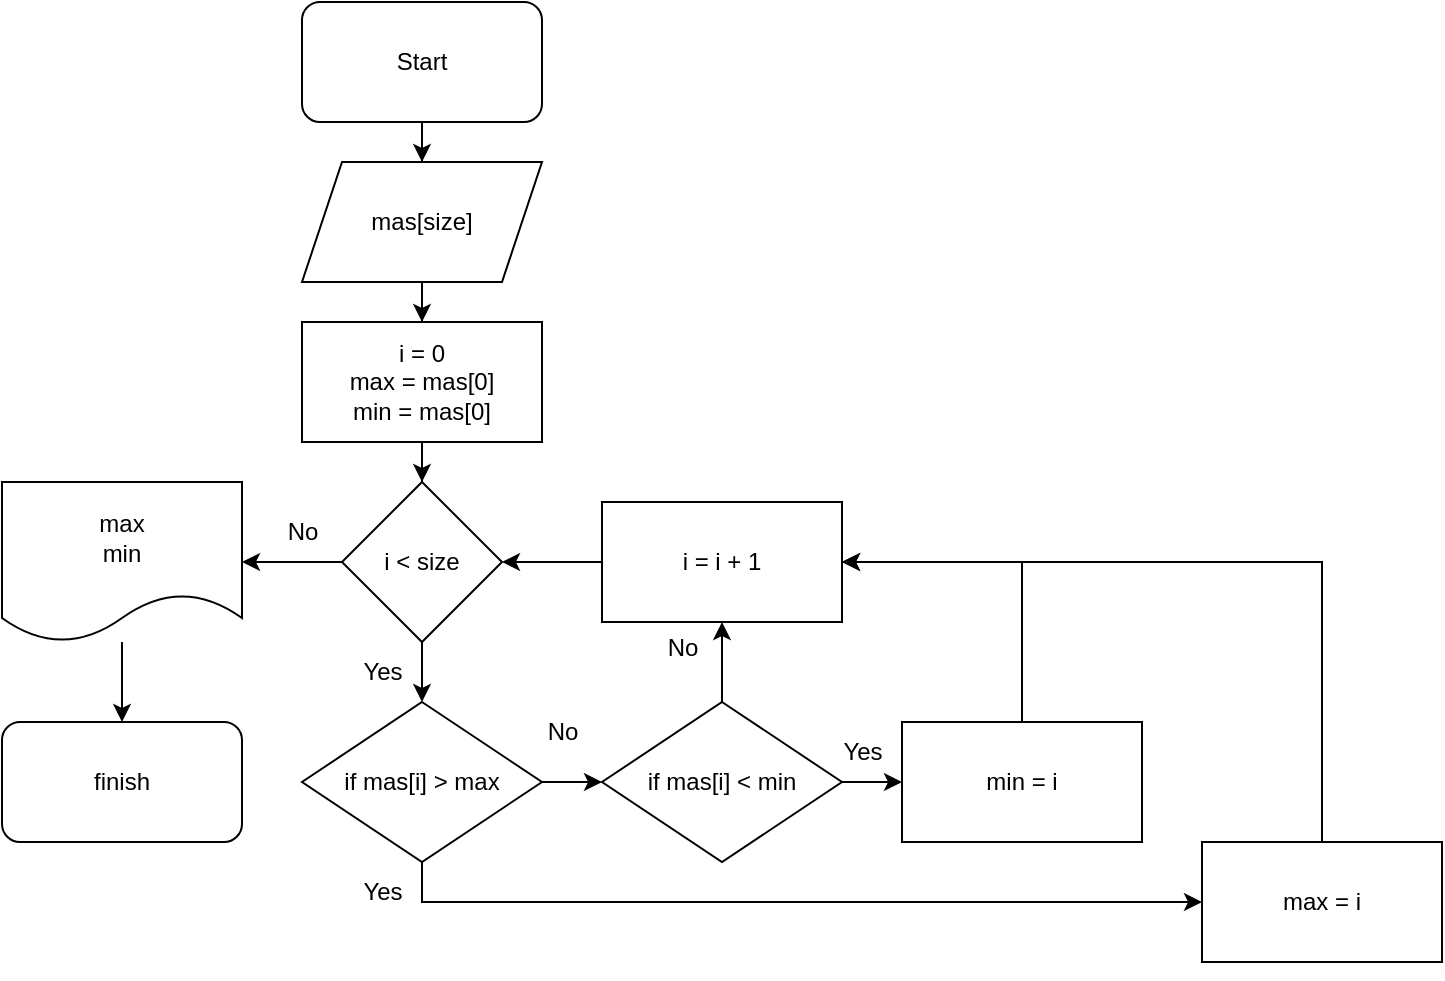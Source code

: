 <mxfile version="21.3.2" type="github">
  <diagram name="Страница 1" id="dsszgCT4D8X_oCPjsj_D">
    <mxGraphModel dx="1877" dy="549" grid="1" gridSize="10" guides="1" tooltips="1" connect="1" arrows="1" fold="1" page="1" pageScale="1" pageWidth="827" pageHeight="1169" math="0" shadow="0">
      <root>
        <mxCell id="0" />
        <mxCell id="1" parent="0" />
        <mxCell id="w890S_GkcKNvWgeEcLcq-5" value="" style="edgeStyle=orthogonalEdgeStyle;rounded=0;orthogonalLoop=1;jettySize=auto;html=1;" edge="1" parent="1" source="w890S_GkcKNvWgeEcLcq-1" target="w890S_GkcKNvWgeEcLcq-4">
          <mxGeometry relative="1" as="geometry" />
        </mxCell>
        <mxCell id="w890S_GkcKNvWgeEcLcq-1" value="Start" style="rounded=1;whiteSpace=wrap;html=1;" vertex="1" parent="1">
          <mxGeometry x="120" y="20" width="120" height="60" as="geometry" />
        </mxCell>
        <mxCell id="w890S_GkcKNvWgeEcLcq-10" value="" style="edgeStyle=orthogonalEdgeStyle;rounded=0;orthogonalLoop=1;jettySize=auto;html=1;" edge="1" parent="1" source="w890S_GkcKNvWgeEcLcq-4" target="w890S_GkcKNvWgeEcLcq-9">
          <mxGeometry relative="1" as="geometry" />
        </mxCell>
        <mxCell id="w890S_GkcKNvWgeEcLcq-4" value="mas[size]" style="shape=parallelogram;perimeter=parallelogramPerimeter;whiteSpace=wrap;html=1;fixedSize=1;" vertex="1" parent="1">
          <mxGeometry x="120" y="100" width="120" height="60" as="geometry" />
        </mxCell>
        <mxCell id="w890S_GkcKNvWgeEcLcq-18" value="" style="edgeStyle=orthogonalEdgeStyle;rounded=0;orthogonalLoop=1;jettySize=auto;html=1;" edge="1" parent="1" source="w890S_GkcKNvWgeEcLcq-7" target="w890S_GkcKNvWgeEcLcq-17">
          <mxGeometry relative="1" as="geometry" />
        </mxCell>
        <mxCell id="w890S_GkcKNvWgeEcLcq-30" style="edgeStyle=orthogonalEdgeStyle;rounded=0;orthogonalLoop=1;jettySize=auto;html=1;exitX=0.5;exitY=1;exitDx=0;exitDy=0;entryX=0;entryY=0.5;entryDx=0;entryDy=0;" edge="1" parent="1" source="w890S_GkcKNvWgeEcLcq-7" target="w890S_GkcKNvWgeEcLcq-12">
          <mxGeometry relative="1" as="geometry" />
        </mxCell>
        <mxCell id="w890S_GkcKNvWgeEcLcq-7" value="if mas[i] &amp;gt; max&lt;br&gt;" style="rhombus;whiteSpace=wrap;html=1;" vertex="1" parent="1">
          <mxGeometry x="120" y="370" width="120" height="80" as="geometry" />
        </mxCell>
        <mxCell id="w890S_GkcKNvWgeEcLcq-35" value="" style="edgeStyle=orthogonalEdgeStyle;rounded=0;orthogonalLoop=1;jettySize=auto;html=1;" edge="1" parent="1" source="w890S_GkcKNvWgeEcLcq-9" target="w890S_GkcKNvWgeEcLcq-34">
          <mxGeometry relative="1" as="geometry" />
        </mxCell>
        <mxCell id="w890S_GkcKNvWgeEcLcq-9" value="i = 0&lt;br&gt;max = mas[0]&lt;br&gt;min = mas[0]" style="rounded=0;whiteSpace=wrap;html=1;" vertex="1" parent="1">
          <mxGeometry x="120" y="180" width="120" height="60" as="geometry" />
        </mxCell>
        <mxCell id="w890S_GkcKNvWgeEcLcq-31" style="edgeStyle=orthogonalEdgeStyle;rounded=0;orthogonalLoop=1;jettySize=auto;html=1;exitX=0.5;exitY=0;exitDx=0;exitDy=0;entryX=1;entryY=0.5;entryDx=0;entryDy=0;" edge="1" parent="1" source="w890S_GkcKNvWgeEcLcq-12" target="w890S_GkcKNvWgeEcLcq-22">
          <mxGeometry relative="1" as="geometry" />
        </mxCell>
        <mxCell id="w890S_GkcKNvWgeEcLcq-44" style="edgeStyle=orthogonalEdgeStyle;rounded=0;orthogonalLoop=1;jettySize=auto;html=1;exitX=0.5;exitY=1;exitDx=0;exitDy=0;" edge="1" parent="1" source="w890S_GkcKNvWgeEcLcq-12">
          <mxGeometry relative="1" as="geometry">
            <mxPoint x="630" y="490" as="targetPoint" />
          </mxGeometry>
        </mxCell>
        <mxCell id="w890S_GkcKNvWgeEcLcq-12" value="max = i" style="whiteSpace=wrap;html=1;" vertex="1" parent="1">
          <mxGeometry x="570" y="440" width="120" height="60" as="geometry" />
        </mxCell>
        <mxCell id="w890S_GkcKNvWgeEcLcq-14" value="Yes" style="text;html=1;align=center;verticalAlign=middle;resizable=0;points=[];autosize=1;strokeColor=none;fillColor=none;" vertex="1" parent="1">
          <mxGeometry x="140" y="450" width="40" height="30" as="geometry" />
        </mxCell>
        <mxCell id="w890S_GkcKNvWgeEcLcq-20" value="" style="edgeStyle=orthogonalEdgeStyle;rounded=0;orthogonalLoop=1;jettySize=auto;html=1;" edge="1" parent="1" source="w890S_GkcKNvWgeEcLcq-17" target="w890S_GkcKNvWgeEcLcq-19">
          <mxGeometry relative="1" as="geometry" />
        </mxCell>
        <mxCell id="w890S_GkcKNvWgeEcLcq-24" value="" style="edgeStyle=orthogonalEdgeStyle;rounded=0;orthogonalLoop=1;jettySize=auto;html=1;" edge="1" parent="1" source="w890S_GkcKNvWgeEcLcq-17" target="w890S_GkcKNvWgeEcLcq-22">
          <mxGeometry relative="1" as="geometry" />
        </mxCell>
        <mxCell id="w890S_GkcKNvWgeEcLcq-17" value="if mas[i] &amp;lt; min" style="rhombus;whiteSpace=wrap;html=1;" vertex="1" parent="1">
          <mxGeometry x="270" y="370" width="120" height="80" as="geometry" />
        </mxCell>
        <mxCell id="w890S_GkcKNvWgeEcLcq-28" style="edgeStyle=orthogonalEdgeStyle;rounded=0;orthogonalLoop=1;jettySize=auto;html=1;exitX=0.5;exitY=0;exitDx=0;exitDy=0;entryX=1;entryY=0.5;entryDx=0;entryDy=0;" edge="1" parent="1" source="w890S_GkcKNvWgeEcLcq-19" target="w890S_GkcKNvWgeEcLcq-22">
          <mxGeometry relative="1" as="geometry" />
        </mxCell>
        <mxCell id="w890S_GkcKNvWgeEcLcq-19" value="min = i" style="whiteSpace=wrap;html=1;" vertex="1" parent="1">
          <mxGeometry x="420" y="380" width="120" height="60" as="geometry" />
        </mxCell>
        <mxCell id="w890S_GkcKNvWgeEcLcq-21" value="No" style="text;html=1;align=center;verticalAlign=middle;resizable=0;points=[];autosize=1;strokeColor=none;fillColor=none;" vertex="1" parent="1">
          <mxGeometry x="230" y="370" width="40" height="30" as="geometry" />
        </mxCell>
        <mxCell id="w890S_GkcKNvWgeEcLcq-38" value="" style="edgeStyle=orthogonalEdgeStyle;rounded=0;orthogonalLoop=1;jettySize=auto;html=1;" edge="1" parent="1" source="w890S_GkcKNvWgeEcLcq-22" target="w890S_GkcKNvWgeEcLcq-34">
          <mxGeometry relative="1" as="geometry" />
        </mxCell>
        <mxCell id="w890S_GkcKNvWgeEcLcq-22" value="i = i + 1" style="whiteSpace=wrap;html=1;" vertex="1" parent="1">
          <mxGeometry x="270" y="270" width="120" height="60" as="geometry" />
        </mxCell>
        <mxCell id="w890S_GkcKNvWgeEcLcq-25" value="Yes" style="text;html=1;align=center;verticalAlign=middle;resizable=0;points=[];autosize=1;strokeColor=none;fillColor=none;" vertex="1" parent="1">
          <mxGeometry x="380" y="380" width="40" height="30" as="geometry" />
        </mxCell>
        <mxCell id="w890S_GkcKNvWgeEcLcq-26" value="No" style="text;html=1;align=center;verticalAlign=middle;resizable=0;points=[];autosize=1;strokeColor=none;fillColor=none;" vertex="1" parent="1">
          <mxGeometry x="290" y="328" width="40" height="30" as="geometry" />
        </mxCell>
        <mxCell id="w890S_GkcKNvWgeEcLcq-37" value="" style="edgeStyle=orthogonalEdgeStyle;rounded=0;orthogonalLoop=1;jettySize=auto;html=1;" edge="1" parent="1" source="w890S_GkcKNvWgeEcLcq-34" target="w890S_GkcKNvWgeEcLcq-36">
          <mxGeometry relative="1" as="geometry" />
        </mxCell>
        <mxCell id="w890S_GkcKNvWgeEcLcq-41" style="edgeStyle=orthogonalEdgeStyle;rounded=0;orthogonalLoop=1;jettySize=auto;html=1;exitX=0.5;exitY=1;exitDx=0;exitDy=0;entryX=0.5;entryY=0;entryDx=0;entryDy=0;" edge="1" parent="1" source="w890S_GkcKNvWgeEcLcq-34" target="w890S_GkcKNvWgeEcLcq-7">
          <mxGeometry relative="1" as="geometry" />
        </mxCell>
        <mxCell id="w890S_GkcKNvWgeEcLcq-34" value="i &amp;lt; size" style="rhombus;whiteSpace=wrap;html=1;" vertex="1" parent="1">
          <mxGeometry x="140" y="260" width="80" height="80" as="geometry" />
        </mxCell>
        <mxCell id="w890S_GkcKNvWgeEcLcq-46" value="" style="edgeStyle=orthogonalEdgeStyle;rounded=0;orthogonalLoop=1;jettySize=auto;html=1;" edge="1" parent="1" source="w890S_GkcKNvWgeEcLcq-36" target="w890S_GkcKNvWgeEcLcq-45">
          <mxGeometry relative="1" as="geometry" />
        </mxCell>
        <mxCell id="w890S_GkcKNvWgeEcLcq-36" value="max&lt;br&gt;min" style="shape=document;whiteSpace=wrap;html=1;boundedLbl=1;" vertex="1" parent="1">
          <mxGeometry x="-30" y="260" width="120" height="80" as="geometry" />
        </mxCell>
        <mxCell id="w890S_GkcKNvWgeEcLcq-39" value="No" style="text;html=1;align=center;verticalAlign=middle;resizable=0;points=[];autosize=1;strokeColor=none;fillColor=none;" vertex="1" parent="1">
          <mxGeometry x="100" y="270" width="40" height="30" as="geometry" />
        </mxCell>
        <mxCell id="w890S_GkcKNvWgeEcLcq-42" value="Yes" style="text;html=1;align=center;verticalAlign=middle;resizable=0;points=[];autosize=1;strokeColor=none;fillColor=none;" vertex="1" parent="1">
          <mxGeometry x="140" y="340" width="40" height="30" as="geometry" />
        </mxCell>
        <mxCell id="w890S_GkcKNvWgeEcLcq-43" style="edgeStyle=orthogonalEdgeStyle;rounded=0;orthogonalLoop=1;jettySize=auto;html=1;exitX=0.5;exitY=1;exitDx=0;exitDy=0;" edge="1" parent="1" source="w890S_GkcKNvWgeEcLcq-17" target="w890S_GkcKNvWgeEcLcq-17">
          <mxGeometry relative="1" as="geometry" />
        </mxCell>
        <mxCell id="w890S_GkcKNvWgeEcLcq-45" value="finish" style="rounded=1;whiteSpace=wrap;html=1;" vertex="1" parent="1">
          <mxGeometry x="-30" y="380" width="120" height="60" as="geometry" />
        </mxCell>
      </root>
    </mxGraphModel>
  </diagram>
</mxfile>
